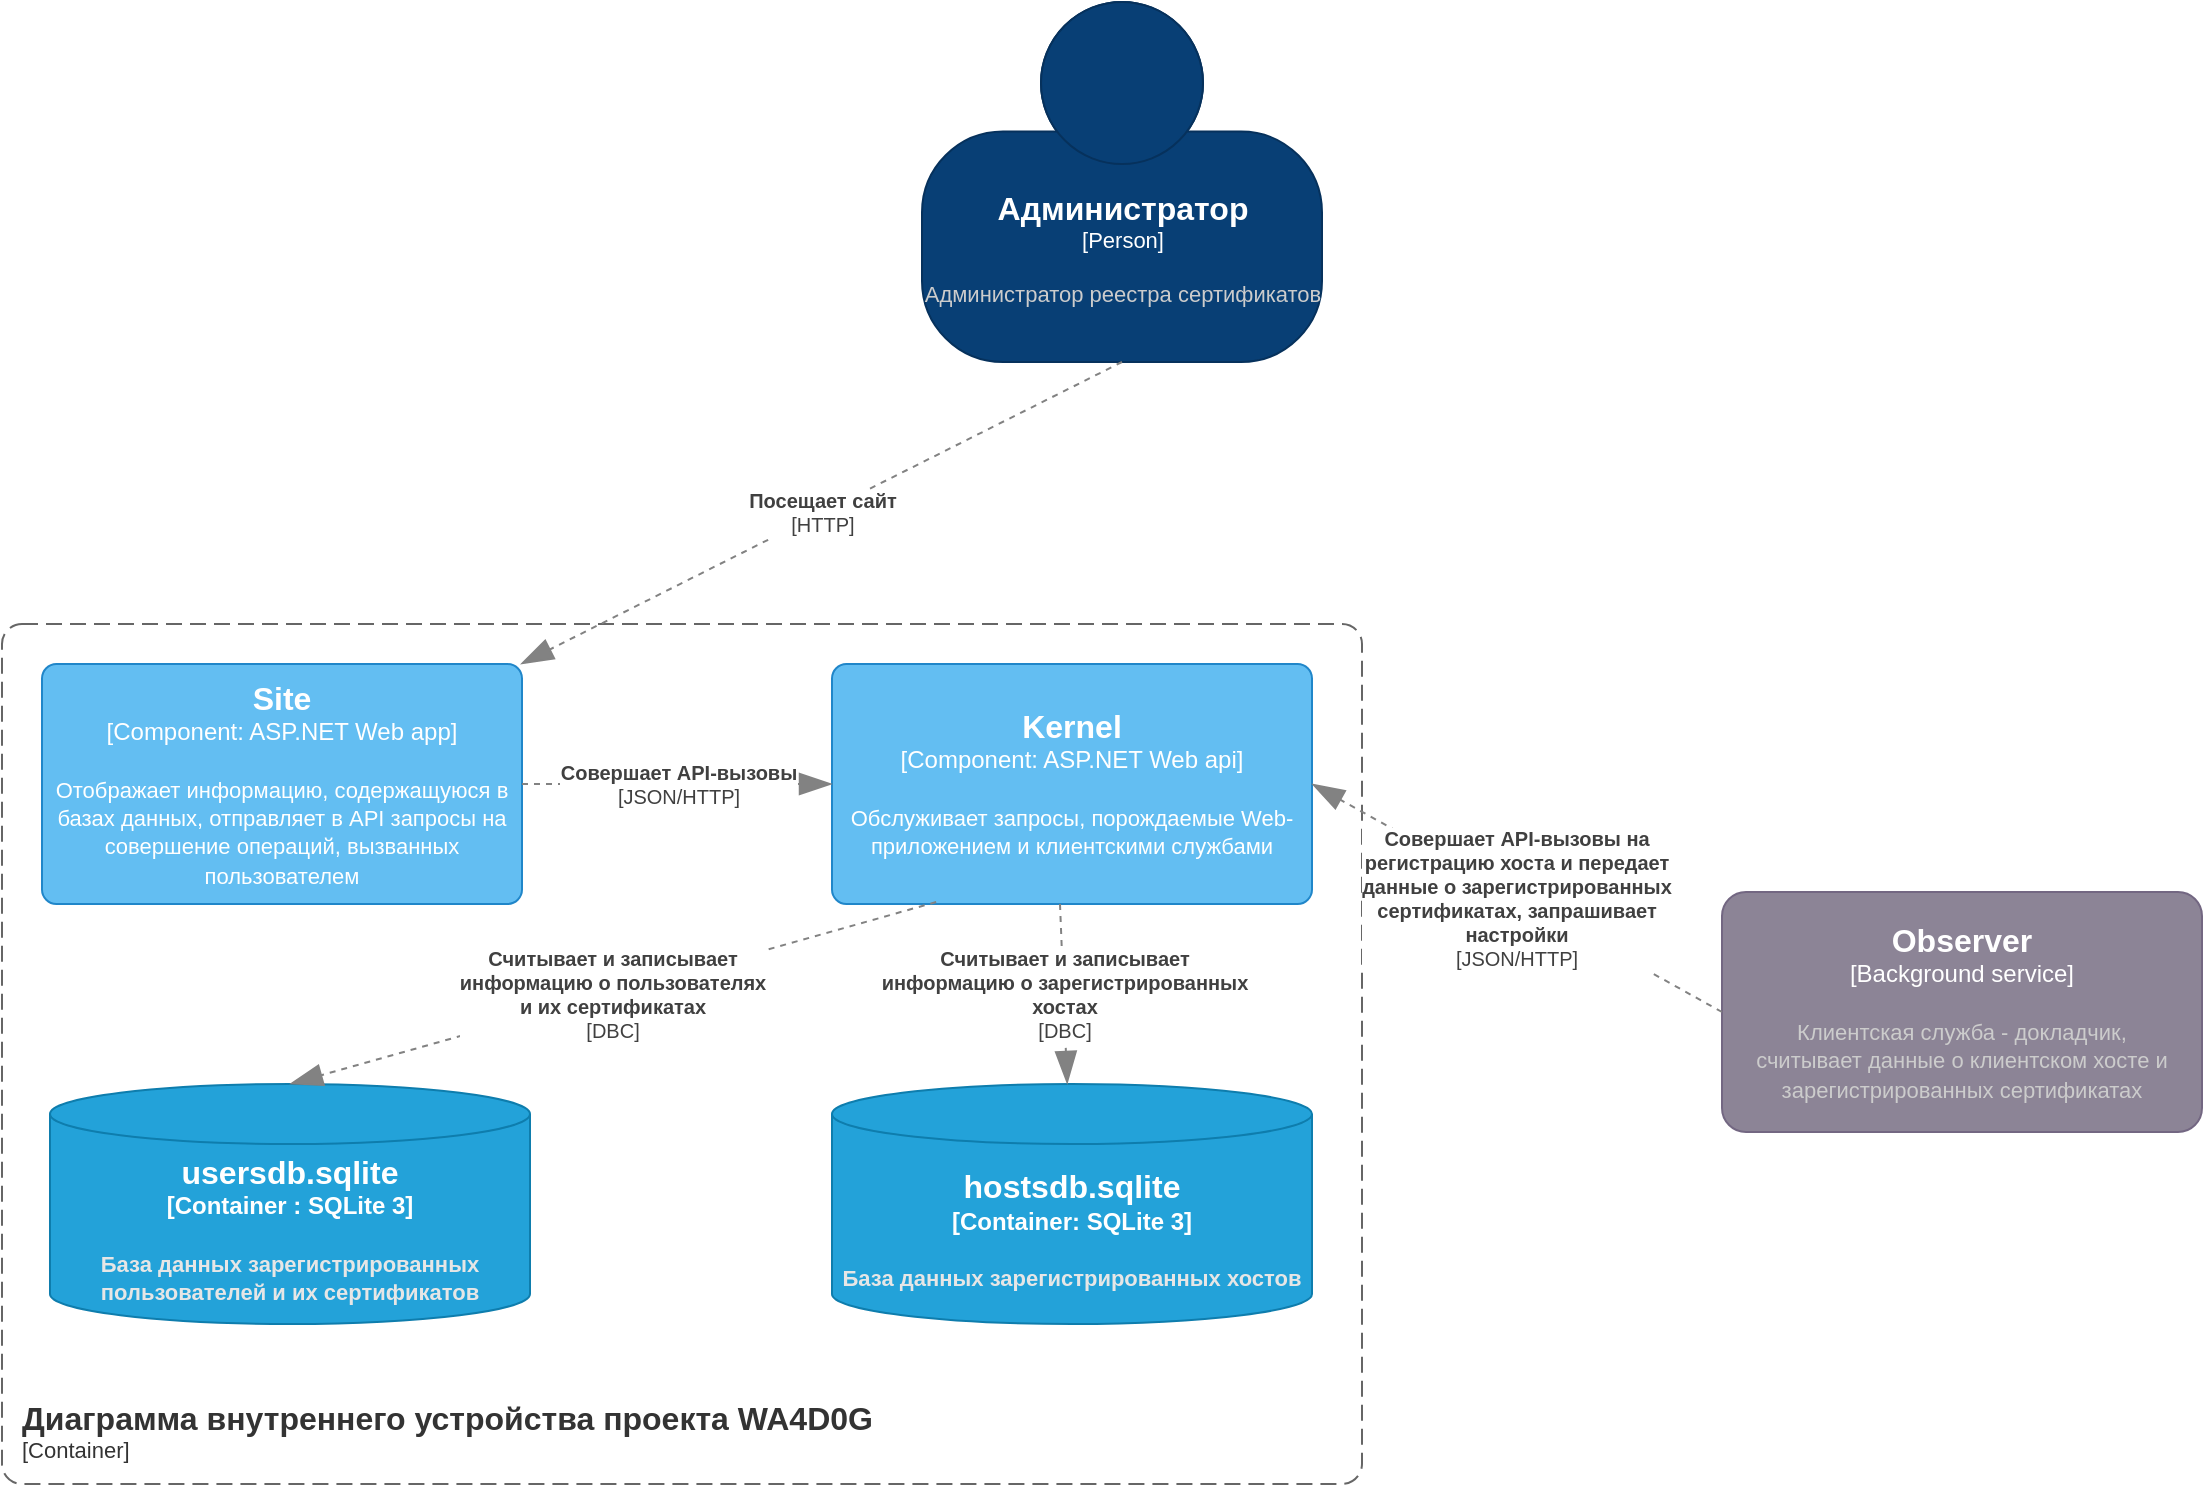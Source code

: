 <mxfile version="16.6.8" type="device"><diagram id="VYD1D_HpH68K9zRzpE2f" name="Page-1"><mxGraphModel dx="1422" dy="765" grid="1" gridSize="10" guides="1" tooltips="1" connect="1" arrows="1" fold="1" page="1" pageScale="1" pageWidth="1169" pageHeight="827" math="0" shadow="0"><root><mxCell id="0"/><mxCell id="1" parent="0"/><object placeholders="1" c4Name="Администратор" c4Type="Person" c4Description="Администратор реестра сертификатов" label="&lt;font style=&quot;font-size: 16px&quot;&gt;&lt;b&gt;%c4Name%&lt;/b&gt;&lt;/font&gt;&lt;div&gt;[%c4Type%]&lt;/div&gt;&lt;br&gt;&lt;div&gt;&lt;font style=&quot;font-size: 11px&quot;&gt;&lt;font color=&quot;#cccccc&quot;&gt;%c4Description%&lt;/font&gt;&lt;/div&gt;" id="19urMTDOw9zzbgNHpZxN-1"><mxCell style="html=1;fontSize=11;dashed=0;whitespace=wrap;fillColor=#083F75;strokeColor=#06315C;fontColor=#ffffff;shape=mxgraph.c4.person2;align=center;metaEdit=1;points=[[0.5,0,0],[1,0.5,0],[1,0.75,0],[0.75,1,0],[0.5,1,0],[0.25,1,0],[0,0.75,0],[0,0.5,0]];resizable=0;" vertex="1" parent="1"><mxGeometry x="510" y="31" width="200" height="180" as="geometry"/></mxCell></object><object placeholders="1" c4Name="Диаграмма внутреннего устройства проекта WA4D0G" c4Type="ContainerScopeBoundary" c4Application="Container" label="&lt;font style=&quot;font-size: 16px&quot;&gt;&lt;b&gt;&lt;div style=&quot;text-align: left&quot;&gt;%c4Name%&lt;/div&gt;&lt;/b&gt;&lt;/font&gt;&lt;div style=&quot;text-align: left&quot;&gt;[%c4Application%]&lt;/div&gt;" id="19urMTDOw9zzbgNHpZxN-2"><mxCell style="rounded=1;fontSize=11;whiteSpace=wrap;html=1;dashed=1;arcSize=20;fillColor=none;strokeColor=#666666;fontColor=#333333;labelBackgroundColor=none;align=left;verticalAlign=bottom;labelBorderColor=none;spacingTop=0;spacing=10;dashPattern=8 4;metaEdit=1;rotatable=0;perimeter=rectanglePerimeter;noLabel=0;labelPadding=0;allowArrows=0;connectable=0;expand=0;recursiveResize=0;editable=1;pointerEvents=0;absoluteArcSize=1;points=[[0.25,0,0],[0.5,0,0],[0.75,0,0],[1,0.25,0],[1,0.5,0],[1,0.75,0],[0.75,1,0],[0.5,1,0],[0.25,1,0],[0,0.75,0],[0,0.5,0],[0,0.25,0]];" vertex="1" parent="1"><mxGeometry x="50" y="342" width="680" height="430" as="geometry"/></mxCell></object><object placeholders="1" c4Name="Site" c4Type="Component" c4Technology="ASP.NET Web app" c4Description="Отображает информацию, содержащуюся в базах данных, отправляет в API запросы на совершение операций, вызванных пользователем" label="&lt;font style=&quot;font-size: 16px&quot;&gt;&lt;b&gt;%c4Name%&lt;/b&gt;&lt;/font&gt;&lt;div&gt;[%c4Type%: %c4Technology%]&lt;/div&gt;&lt;br&gt;&lt;div&gt;&lt;font style=&quot;font-size: 11px&quot;&gt;%c4Description%&lt;/font&gt;&lt;/div&gt;" id="19urMTDOw9zzbgNHpZxN-5"><mxCell style="rounded=1;whiteSpace=wrap;html=1;labelBackgroundColor=none;fillColor=#63BEF2;fontColor=#ffffff;align=center;arcSize=6;strokeColor=#2086C9;metaEdit=1;resizable=0;points=[[0.25,0,0],[0.5,0,0],[0.75,0,0],[1,0.25,0],[1,0.5,0],[1,0.75,0],[0.75,1,0],[0.5,1,0],[0.25,1,0],[0,0.75,0],[0,0.5,0],[0,0.25,0]];" vertex="1" parent="1"><mxGeometry x="70" y="362" width="240" height="120" as="geometry"/></mxCell></object><object placeholders="1" c4Name="Kernel" c4Type="Component" c4Technology="ASP.NET Web api" c4Description="Обслуживает запросы, порождаемые Web-приложением и клиентскими службами" label="&lt;font style=&quot;font-size: 16px&quot;&gt;&lt;b&gt;%c4Name%&lt;/b&gt;&lt;/font&gt;&lt;div&gt;[%c4Type%: %c4Technology%]&lt;/div&gt;&lt;br&gt;&lt;div&gt;&lt;font style=&quot;font-size: 11px&quot;&gt;%c4Description%&lt;/font&gt;&lt;/div&gt;" id="19urMTDOw9zzbgNHpZxN-6"><mxCell style="rounded=1;whiteSpace=wrap;html=1;labelBackgroundColor=none;fillColor=#63BEF2;fontColor=#ffffff;align=center;arcSize=6;strokeColor=#2086C9;metaEdit=1;resizable=0;points=[[0.25,0,0],[0.5,0,0],[0.75,0,0],[1,0.25,0],[1,0.5,0],[1,0.75,0],[0.75,1,0],[0.5,1,0],[0.25,1,0],[0,0.75,0],[0,0.5,0],[0,0.25,0]];" vertex="1" parent="1"><mxGeometry x="465" y="362" width="240" height="120" as="geometry"/></mxCell></object><object placeholders="1" c4Type="Relationship" c4Technology="JSON/HTTP" c4Description="Совершает API-вызовы" label="&lt;div style=&quot;text-align: left&quot;&gt;&lt;div style=&quot;text-align: center&quot;&gt;&lt;b&gt;%c4Description%&lt;/b&gt;&lt;/div&gt;&lt;div style=&quot;text-align: center&quot;&gt;[%c4Technology%]&lt;/div&gt;&lt;/div&gt;" id="19urMTDOw9zzbgNHpZxN-7"><mxCell style="endArrow=blockThin;html=1;fontSize=10;fontColor=#404040;strokeWidth=1;endFill=1;strokeColor=#828282;elbow=vertical;metaEdit=1;endSize=14;startSize=14;jumpStyle=arc;jumpSize=16;rounded=0;exitX=1;exitY=0.5;exitDx=0;exitDy=0;exitPerimeter=0;entryX=0;entryY=0.5;entryDx=0;entryDy=0;entryPerimeter=0;dashed=1;" edge="1" parent="1" source="19urMTDOw9zzbgNHpZxN-5" target="19urMTDOw9zzbgNHpZxN-6"><mxGeometry width="240" relative="1" as="geometry"><mxPoint x="360" y="442" as="sourcePoint"/><mxPoint x="600" y="442" as="targetPoint"/></mxGeometry></mxCell></object><object placeholders="1" c4Type="usersdb.sqlite" c4Container="Container " c4Technology="SQLite 3" c4Description="База данных зарегистрированных пользователей и их сертификатов" label="&lt;font style=&quot;font-size: 16px&quot;&gt;&lt;b&gt;%c4Type%&lt;/font&gt;&lt;div&gt;[%c4Container%:&amp;nbsp;%c4Technology%]&lt;/div&gt;&lt;br&gt;&lt;div&gt;&lt;font style=&quot;font-size: 11px&quot;&gt;&lt;font color=&quot;#E6E6E6&quot;&gt;%c4Description%&lt;/font&gt;&lt;/div&gt;" id="19urMTDOw9zzbgNHpZxN-10"><mxCell style="shape=cylinder3;size=15;whiteSpace=wrap;html=1;boundedLbl=1;rounded=0;labelBackgroundColor=none;fillColor=#23A2D9;fontSize=12;fontColor=#ffffff;align=center;strokeColor=#0E7DAD;metaEdit=1;points=[[0.5,0,0],[1,0.25,0],[1,0.5,0],[1,0.75,0],[0.5,1,0],[0,0.75,0],[0,0.5,0],[0,0.25,0]];resizable=0;" vertex="1" parent="1"><mxGeometry x="74" y="572" width="240" height="120" as="geometry"/></mxCell></object><object placeholders="1" c4Type="Relationship" c4Technology="DBC" c4Description="Считывает и записывает &#10;информацию о пользователях &#10;и их сертификатах" label="&lt;div style=&quot;text-align: left&quot;&gt;&lt;div style=&quot;text-align: center&quot;&gt;&lt;b&gt;%c4Description%&lt;/b&gt;&lt;/div&gt;&lt;div style=&quot;text-align: center&quot;&gt;[%c4Technology%]&lt;/div&gt;&lt;/div&gt;" id="19urMTDOw9zzbgNHpZxN-12"><mxCell style="endArrow=blockThin;html=1;fontSize=10;fontColor=#404040;strokeWidth=1;endFill=1;strokeColor=#828282;elbow=vertical;metaEdit=1;endSize=14;startSize=14;jumpStyle=arc;jumpSize=16;rounded=0;dashed=1;exitX=0.217;exitY=0.992;exitDx=0;exitDy=0;exitPerimeter=0;entryX=0.5;entryY=0;entryDx=0;entryDy=0;entryPerimeter=0;" edge="1" parent="1" source="19urMTDOw9zzbgNHpZxN-6" target="19urMTDOw9zzbgNHpZxN-10"><mxGeometry width="240" relative="1" as="geometry"><mxPoint x="500" y="562" as="sourcePoint"/><mxPoint x="200" y="572" as="targetPoint"/></mxGeometry></mxCell></object><object placeholders="1" c4Type="hostsdb.sqlite" c4Container="Container" c4Technology="SQLite 3" c4Description="База данных зарегистрированных хостов" label="&lt;font style=&quot;font-size: 16px&quot;&gt;&lt;b&gt;%c4Type%&lt;/font&gt;&lt;div&gt;[%c4Container%:&amp;nbsp;%c4Technology%]&lt;/div&gt;&lt;br&gt;&lt;div&gt;&lt;font style=&quot;font-size: 11px&quot;&gt;&lt;font color=&quot;#E6E6E6&quot;&gt;%c4Description%&lt;/font&gt;&lt;/div&gt;" id="19urMTDOw9zzbgNHpZxN-13"><mxCell style="shape=cylinder3;size=15;whiteSpace=wrap;html=1;boundedLbl=1;rounded=0;labelBackgroundColor=none;fillColor=#23A2D9;fontSize=12;fontColor=#ffffff;align=center;strokeColor=#0E7DAD;metaEdit=1;points=[[0.5,0,0],[1,0.25,0],[1,0.5,0],[1,0.75,0],[0.5,1,0],[0,0.75,0],[0,0.5,0],[0,0.25,0]];resizable=0;" vertex="1" parent="1"><mxGeometry x="465" y="572" width="240" height="120" as="geometry"/></mxCell></object><object placeholders="1" c4Type="Relationship" c4Technology="DBC" c4Description="Считывает и записывает &#10;информацию о зарегистрированных &#10;хостах" label="&lt;div style=&quot;text-align: left&quot;&gt;&lt;div style=&quot;text-align: center&quot;&gt;&lt;b&gt;%c4Description%&lt;/b&gt;&lt;/div&gt;&lt;div style=&quot;text-align: center&quot;&gt;[%c4Technology%]&lt;/div&gt;&lt;/div&gt;" id="19urMTDOw9zzbgNHpZxN-14"><mxCell style="endArrow=blockThin;html=1;fontSize=10;fontColor=#404040;strokeWidth=1;endFill=1;strokeColor=#828282;elbow=vertical;metaEdit=1;endSize=14;startSize=14;jumpStyle=arc;jumpSize=16;rounded=0;dashed=1;exitX=0.475;exitY=1;exitDx=0;exitDy=0;exitPerimeter=0;" edge="1" parent="1" source="19urMTDOw9zzbgNHpZxN-6" target="19urMTDOw9zzbgNHpZxN-13"><mxGeometry width="240" relative="1" as="geometry"><mxPoint x="510" y="652" as="sourcePoint"/><mxPoint x="750" y="652" as="targetPoint"/></mxGeometry></mxCell></object><object placeholders="1" c4Name="Observer" c4Type="Background service" c4Description="Клиентская служба - докладчик, &#10;считывает данные о клиентском хосте и&#10;зарегистрированных сертификатах" label="&lt;font style=&quot;font-size: 16px&quot;&gt;&lt;b&gt;%c4Name%&lt;/b&gt;&lt;/font&gt;&lt;div&gt;[%c4Type%]&lt;/div&gt;&lt;br&gt;&lt;div&gt;&lt;font style=&quot;font-size: 11px&quot;&gt;&lt;font color=&quot;#cccccc&quot;&gt;%c4Description%&lt;/font&gt;&lt;/div&gt;" id="19urMTDOw9zzbgNHpZxN-16"><mxCell style="rounded=1;whiteSpace=wrap;html=1;labelBackgroundColor=none;fillColor=#8C8496;fontColor=#ffffff;align=center;arcSize=10;strokeColor=#736782;metaEdit=1;resizable=0;points=[[0.25,0,0],[0.5,0,0],[0.75,0,0],[1,0.25,0],[1,0.5,0],[1,0.75,0],[0.75,1,0],[0.5,1,0],[0.25,1,0],[0,0.75,0],[0,0.5,0],[0,0.25,0]];" vertex="1" parent="1"><mxGeometry x="910" y="476" width="240" height="120" as="geometry"/></mxCell></object><object placeholders="1" c4Type="Relationship" c4Technology="JSON/HTTP" c4Description="Совершает API-вызовы на &#10;регистрацию хоста и передает&#10;данные о зарегистрированных &#10;сертификатах, запрашивает &#10;настройки" label="&lt;div style=&quot;text-align: left&quot;&gt;&lt;div style=&quot;text-align: center&quot;&gt;&lt;b&gt;%c4Description%&lt;/b&gt;&lt;/div&gt;&lt;div style=&quot;text-align: center&quot;&gt;[%c4Technology%]&lt;/div&gt;&lt;/div&gt;" id="19urMTDOw9zzbgNHpZxN-17"><mxCell style="endArrow=blockThin;html=1;fontSize=10;fontColor=#404040;strokeWidth=1;endFill=1;strokeColor=#828282;elbow=vertical;metaEdit=1;endSize=14;startSize=14;jumpStyle=arc;jumpSize=16;rounded=0;dashed=1;exitX=0;exitY=0.5;exitDx=0;exitDy=0;exitPerimeter=0;entryX=1;entryY=0.5;entryDx=0;entryDy=0;entryPerimeter=0;" edge="1" parent="1" source="19urMTDOw9zzbgNHpZxN-16" target="19urMTDOw9zzbgNHpZxN-6"><mxGeometry width="240" relative="1" as="geometry"><mxPoint x="850" y="682" as="sourcePoint"/><mxPoint x="1090" y="682" as="targetPoint"/></mxGeometry></mxCell></object><object placeholders="1" c4Type="Relationship" c4Technology="HTTP" c4Description="Посещает сайт" label="&lt;div style=&quot;text-align: left&quot;&gt;&lt;div style=&quot;text-align: center&quot;&gt;&lt;b&gt;%c4Description%&lt;/b&gt;&lt;/div&gt;&lt;div style=&quot;text-align: center&quot;&gt;[%c4Technology%]&lt;/div&gt;&lt;/div&gt;" id="19urMTDOw9zzbgNHpZxN-18"><mxCell style="endArrow=blockThin;html=1;fontSize=10;fontColor=#404040;strokeWidth=1;endFill=1;strokeColor=#828282;elbow=vertical;metaEdit=1;endSize=14;startSize=14;jumpStyle=arc;jumpSize=16;rounded=0;dashed=1;exitX=0.5;exitY=1;exitDx=0;exitDy=0;exitPerimeter=0;" edge="1" parent="1" source="19urMTDOw9zzbgNHpZxN-1" target="19urMTDOw9zzbgNHpZxN-5"><mxGeometry width="240" relative="1" as="geometry"><mxPoint x="610" y="252" as="sourcePoint"/><mxPoint x="480" y="242" as="targetPoint"/></mxGeometry></mxCell></object></root></mxGraphModel></diagram></mxfile>